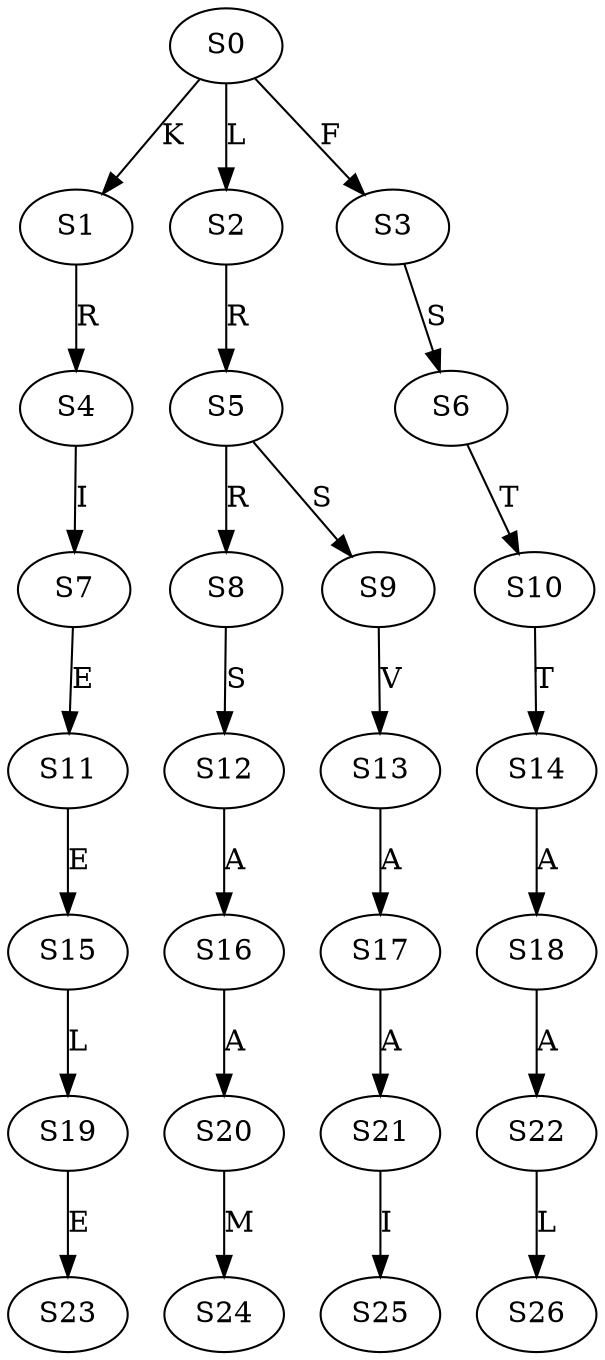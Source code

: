 strict digraph  {
	S0 -> S1 [ label = K ];
	S0 -> S2 [ label = L ];
	S0 -> S3 [ label = F ];
	S1 -> S4 [ label = R ];
	S2 -> S5 [ label = R ];
	S3 -> S6 [ label = S ];
	S4 -> S7 [ label = I ];
	S5 -> S8 [ label = R ];
	S5 -> S9 [ label = S ];
	S6 -> S10 [ label = T ];
	S7 -> S11 [ label = E ];
	S8 -> S12 [ label = S ];
	S9 -> S13 [ label = V ];
	S10 -> S14 [ label = T ];
	S11 -> S15 [ label = E ];
	S12 -> S16 [ label = A ];
	S13 -> S17 [ label = A ];
	S14 -> S18 [ label = A ];
	S15 -> S19 [ label = L ];
	S16 -> S20 [ label = A ];
	S17 -> S21 [ label = A ];
	S18 -> S22 [ label = A ];
	S19 -> S23 [ label = E ];
	S20 -> S24 [ label = M ];
	S21 -> S25 [ label = I ];
	S22 -> S26 [ label = L ];
}
